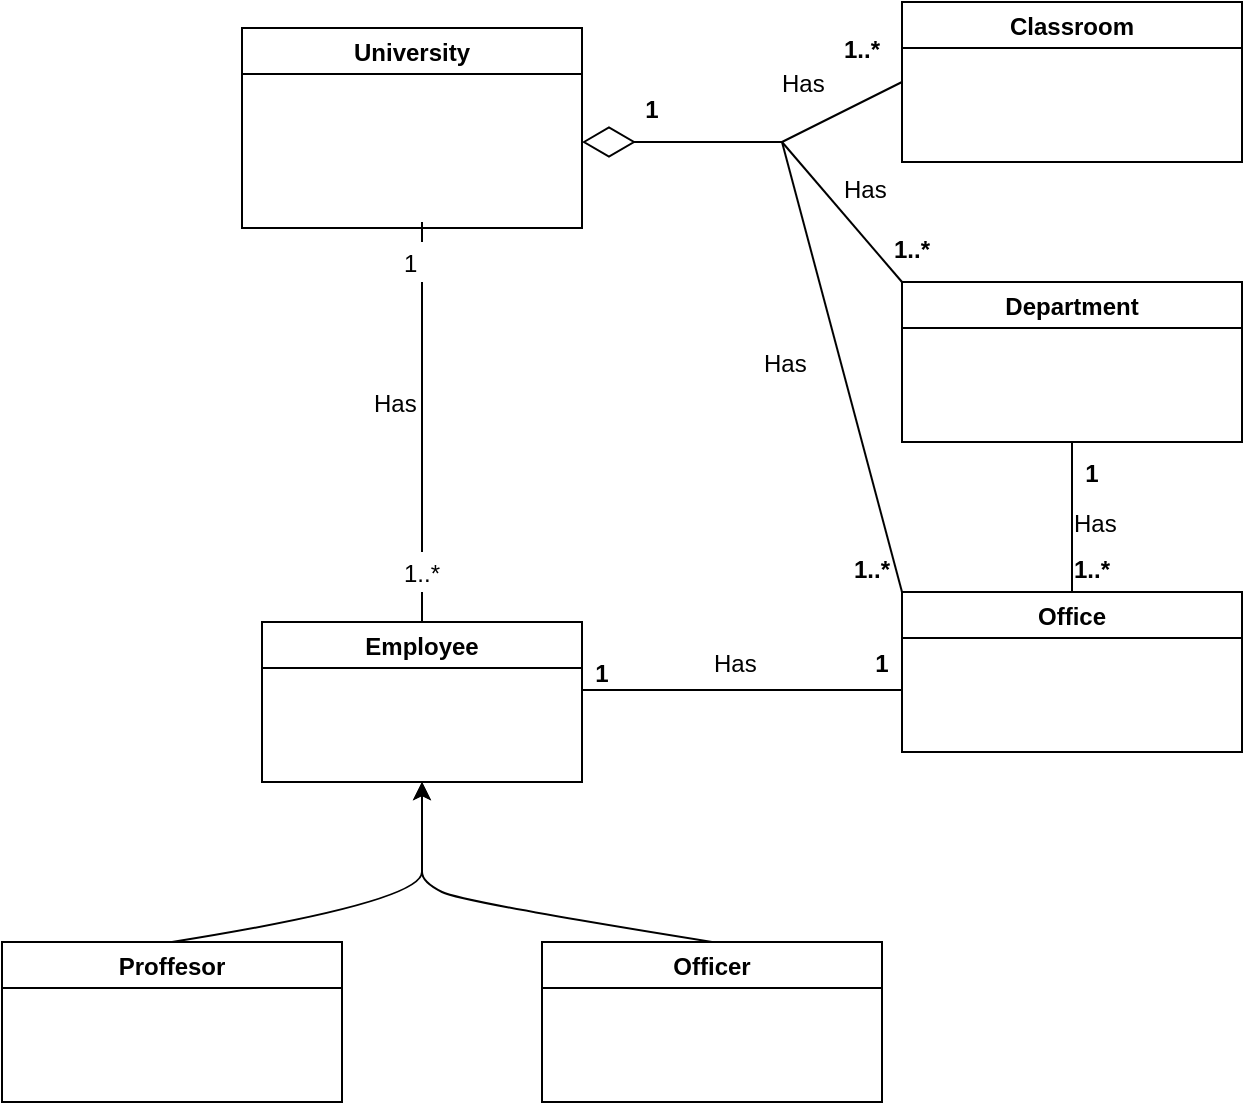 <mxfile version="19.0.0" type="device"><diagram id="C5RBs43oDa-KdzZeNtuy" name="Page-1"><mxGraphModel dx="1662" dy="762" grid="1" gridSize="10" guides="1" tooltips="1" connect="1" arrows="1" fold="1" page="1" pageScale="1" pageWidth="827" pageHeight="1169" math="0" shadow="0"><root><mxCell id="WIyWlLk6GJQsqaUBKTNV-0"/><mxCell id="WIyWlLk6GJQsqaUBKTNV-1" parent="WIyWlLk6GJQsqaUBKTNV-0"/><mxCell id="MnExVqqEwmsY8wvwls2o-1" value="University" style="swimlane;" vertex="1" parent="WIyWlLk6GJQsqaUBKTNV-1"><mxGeometry x="150" y="63" width="170" height="100" as="geometry"/></mxCell><mxCell id="MnExVqqEwmsY8wvwls2o-2" value="Classroom" style="swimlane;" vertex="1" parent="WIyWlLk6GJQsqaUBKTNV-1"><mxGeometry x="480" y="50" width="170" height="80" as="geometry"/></mxCell><mxCell id="MnExVqqEwmsY8wvwls2o-3" value="Department" style="swimlane;" vertex="1" parent="WIyWlLk6GJQsqaUBKTNV-1"><mxGeometry x="480" y="190" width="170" height="80" as="geometry"/></mxCell><mxCell id="MnExVqqEwmsY8wvwls2o-4" value="Office" style="swimlane;" vertex="1" parent="WIyWlLk6GJQsqaUBKTNV-1"><mxGeometry x="480" y="345" width="170" height="80" as="geometry"/></mxCell><mxCell id="MnExVqqEwmsY8wvwls2o-5" value="Employee" style="swimlane;" vertex="1" parent="WIyWlLk6GJQsqaUBKTNV-1"><mxGeometry x="160" y="360" width="160" height="80" as="geometry"/></mxCell><mxCell id="MnExVqqEwmsY8wvwls2o-6" value="Proffesor" style="swimlane;" vertex="1" parent="WIyWlLk6GJQsqaUBKTNV-1"><mxGeometry x="30" y="520" width="170" height="80" as="geometry"/></mxCell><mxCell id="MnExVqqEwmsY8wvwls2o-7" value="Officer" style="swimlane;" vertex="1" parent="WIyWlLk6GJQsqaUBKTNV-1"><mxGeometry x="300" y="520" width="170" height="80" as="geometry"/></mxCell><mxCell id="MnExVqqEwmsY8wvwls2o-8" value="" style="endArrow=none;html=1;rounded=0;exitX=0.5;exitY=0;exitDx=0;exitDy=0;startArrow=none;" edge="1" parent="WIyWlLk6GJQsqaUBKTNV-1" source="MnExVqqEwmsY8wvwls2o-16"><mxGeometry width="50" height="50" relative="1" as="geometry"><mxPoint x="340" y="420" as="sourcePoint"/><mxPoint x="240" y="160" as="targetPoint"/></mxGeometry></mxCell><mxCell id="MnExVqqEwmsY8wvwls2o-22" value="" style="endArrow=none;html=1;rounded=0;exitX=0.5;exitY=0;exitDx=0;exitDy=0;" edge="1" parent="WIyWlLk6GJQsqaUBKTNV-1" source="MnExVqqEwmsY8wvwls2o-5" target="MnExVqqEwmsY8wvwls2o-21"><mxGeometry width="50" height="50" relative="1" as="geometry"><mxPoint x="240" y="360" as="sourcePoint"/><mxPoint x="240" y="190" as="targetPoint"/></mxGeometry></mxCell><mxCell id="MnExVqqEwmsY8wvwls2o-28" value="" style="group" vertex="1" connectable="0" parent="WIyWlLk6GJQsqaUBKTNV-1"><mxGeometry x="210" y="170" width="45" height="175" as="geometry"/></mxCell><mxCell id="MnExVqqEwmsY8wvwls2o-16" value="1" style="text;strokeColor=none;fillColor=none;align=left;verticalAlign=middle;spacingLeft=4;spacingRight=4;overflow=hidden;points=[[0,0.5],[1,0.5]];portConstraint=eastwest;rotatable=0;" vertex="1" parent="MnExVqqEwmsY8wvwls2o-28"><mxGeometry x="15" width="30" height="20" as="geometry"/></mxCell><mxCell id="MnExVqqEwmsY8wvwls2o-17" value="" style="endArrow=none;html=1;rounded=0;exitX=0.5;exitY=0;exitDx=0;exitDy=0;startArrow=none;" edge="1" parent="MnExVqqEwmsY8wvwls2o-28" source="MnExVqqEwmsY8wvwls2o-21" target="MnExVqqEwmsY8wvwls2o-16"><mxGeometry width="50" height="50" relative="1" as="geometry"><mxPoint x="30" y="190" as="sourcePoint"/><mxPoint x="30" y="-10" as="targetPoint"/></mxGeometry></mxCell><mxCell id="MnExVqqEwmsY8wvwls2o-18" value="Has" style="text;strokeColor=none;fillColor=none;align=left;verticalAlign=middle;spacingLeft=4;spacingRight=4;overflow=hidden;points=[[0,0.5],[1,0.5]];portConstraint=eastwest;rotatable=0;" vertex="1" parent="MnExVqqEwmsY8wvwls2o-28"><mxGeometry y="70" width="40" height="20" as="geometry"/></mxCell><mxCell id="MnExVqqEwmsY8wvwls2o-21" value="1..*" style="text;strokeColor=none;fillColor=none;align=left;verticalAlign=middle;spacingLeft=4;spacingRight=4;overflow=hidden;points=[[0,0.5],[1,0.5]];portConstraint=eastwest;rotatable=0;" vertex="1" parent="MnExVqqEwmsY8wvwls2o-28"><mxGeometry x="15" y="155" width="30" height="20" as="geometry"/></mxCell><mxCell id="MnExVqqEwmsY8wvwls2o-37" value="" style="line;strokeWidth=1;fillColor=none;align=left;verticalAlign=middle;spacingTop=-1;spacingLeft=3;spacingRight=3;rotatable=0;labelPosition=right;points=[];portConstraint=eastwest;" vertex="1" parent="WIyWlLk6GJQsqaUBKTNV-1"><mxGeometry x="320" y="390" width="160" height="8" as="geometry"/></mxCell><mxCell id="MnExVqqEwmsY8wvwls2o-38" value="" style="curved=1;endArrow=classic;html=1;rounded=0;exitX=0.5;exitY=0;exitDx=0;exitDy=0;entryX=0.5;entryY=1;entryDx=0;entryDy=0;" edge="1" parent="WIyWlLk6GJQsqaUBKTNV-1" source="MnExVqqEwmsY8wvwls2o-6" target="MnExVqqEwmsY8wvwls2o-5"><mxGeometry width="50" height="50" relative="1" as="geometry"><mxPoint x="340" y="420" as="sourcePoint"/><mxPoint x="390" y="370" as="targetPoint"/><Array as="points"><mxPoint x="240" y="500"/><mxPoint x="240" y="470"/></Array></mxGeometry></mxCell><mxCell id="MnExVqqEwmsY8wvwls2o-39" value="" style="curved=1;endArrow=classic;html=1;rounded=0;exitX=0.5;exitY=0;exitDx=0;exitDy=0;entryX=0.5;entryY=1;entryDx=0;entryDy=0;" edge="1" parent="WIyWlLk6GJQsqaUBKTNV-1" source="MnExVqqEwmsY8wvwls2o-7" target="MnExVqqEwmsY8wvwls2o-5"><mxGeometry width="50" height="50" relative="1" as="geometry"><mxPoint x="125" y="530" as="sourcePoint"/><mxPoint x="250" y="450" as="targetPoint"/><Array as="points"><mxPoint x="260" y="500"/><mxPoint x="240" y="490"/><mxPoint x="240" y="480"/></Array></mxGeometry></mxCell><mxCell id="MnExVqqEwmsY8wvwls2o-40" value="1" style="text;align=center;fontStyle=1;verticalAlign=middle;spacingLeft=3;spacingRight=3;strokeColor=none;rotatable=0;points=[[0,0.5],[1,0.5]];portConstraint=eastwest;" vertex="1" parent="WIyWlLk6GJQsqaUBKTNV-1"><mxGeometry x="290" y="372" width="80" height="26" as="geometry"/></mxCell><mxCell id="MnExVqqEwmsY8wvwls2o-41" value="1" style="text;align=center;fontStyle=1;verticalAlign=middle;spacingLeft=3;spacingRight=3;strokeColor=none;rotatable=0;points=[[0,0.5],[1,0.5]];portConstraint=eastwest;" vertex="1" parent="WIyWlLk6GJQsqaUBKTNV-1"><mxGeometry x="440" y="367" width="60" height="26" as="geometry"/></mxCell><mxCell id="MnExVqqEwmsY8wvwls2o-46" value="1..*" style="text;align=center;fontStyle=1;verticalAlign=middle;spacingLeft=3;spacingRight=3;strokeColor=none;rotatable=0;points=[[0,0.5],[1,0.5]];portConstraint=eastwest;" vertex="1" parent="WIyWlLk6GJQsqaUBKTNV-1"><mxGeometry x="445" y="70" width="30" height="6" as="geometry"/></mxCell><mxCell id="MnExVqqEwmsY8wvwls2o-48" value="1" style="text;align=center;fontStyle=1;verticalAlign=middle;spacingLeft=3;spacingRight=3;strokeColor=none;rotatable=0;points=[[0,0.5],[1,0.5]];portConstraint=eastwest;" vertex="1" parent="WIyWlLk6GJQsqaUBKTNV-1"><mxGeometry x="340" y="100" width="30" height="6" as="geometry"/></mxCell><mxCell id="MnExVqqEwmsY8wvwls2o-49" value="1..*" style="text;align=center;fontStyle=1;verticalAlign=middle;spacingLeft=3;spacingRight=3;strokeColor=none;rotatable=0;points=[[0,0.5],[1,0.5]];portConstraint=eastwest;" vertex="1" parent="WIyWlLk6GJQsqaUBKTNV-1"><mxGeometry x="470" y="170" width="30" height="6" as="geometry"/></mxCell><mxCell id="MnExVqqEwmsY8wvwls2o-50" value="1..*" style="text;align=center;fontStyle=1;verticalAlign=middle;spacingLeft=3;spacingRight=3;strokeColor=none;rotatable=0;points=[[0,0.5],[1,0.5]];portConstraint=eastwest;" vertex="1" parent="WIyWlLk6GJQsqaUBKTNV-1"><mxGeometry x="450" y="330" width="30" height="6" as="geometry"/></mxCell><mxCell id="MnExVqqEwmsY8wvwls2o-56" value="Has" style="text;strokeColor=none;fillColor=none;align=left;verticalAlign=middle;spacingLeft=4;spacingRight=4;overflow=hidden;points=[[0,0.5],[1,0.5]];portConstraint=eastwest;rotatable=0;" vertex="1" parent="WIyWlLk6GJQsqaUBKTNV-1"><mxGeometry x="414" y="80" width="40" height="20" as="geometry"/></mxCell><mxCell id="MnExVqqEwmsY8wvwls2o-57" value="Has" style="text;strokeColor=none;fillColor=none;align=left;verticalAlign=middle;spacingLeft=4;spacingRight=4;overflow=hidden;points=[[0,0.5],[1,0.5]];portConstraint=eastwest;rotatable=0;" vertex="1" parent="WIyWlLk6GJQsqaUBKTNV-1"><mxGeometry x="405" y="220" width="40" height="20" as="geometry"/></mxCell><mxCell id="MnExVqqEwmsY8wvwls2o-59" value="Has" style="text;strokeColor=none;fillColor=none;align=left;verticalAlign=middle;spacingLeft=4;spacingRight=4;overflow=hidden;points=[[0,0.5],[1,0.5]];portConstraint=eastwest;rotatable=0;" vertex="1" parent="WIyWlLk6GJQsqaUBKTNV-1"><mxGeometry x="380" y="370" width="40" height="20" as="geometry"/></mxCell><mxCell id="MnExVqqEwmsY8wvwls2o-60" value="" style="endArrow=diamondThin;endFill=0;endSize=24;html=1;rounded=0;" edge="1" parent="WIyWlLk6GJQsqaUBKTNV-1"><mxGeometry width="160" relative="1" as="geometry"><mxPoint x="420" y="120" as="sourcePoint"/><mxPoint x="320" y="120" as="targetPoint"/></mxGeometry></mxCell><mxCell id="MnExVqqEwmsY8wvwls2o-61" value="" style="endArrow=none;html=1;rounded=0;exitX=0;exitY=0.5;exitDx=0;exitDy=0;" edge="1" parent="WIyWlLk6GJQsqaUBKTNV-1" source="MnExVqqEwmsY8wvwls2o-2"><mxGeometry width="50" height="50" relative="1" as="geometry"><mxPoint x="340" y="420" as="sourcePoint"/><mxPoint x="420" y="120" as="targetPoint"/></mxGeometry></mxCell><mxCell id="MnExVqqEwmsY8wvwls2o-62" value="" style="endArrow=none;html=1;rounded=0;exitX=0;exitY=0;exitDx=0;exitDy=0;" edge="1" parent="WIyWlLk6GJQsqaUBKTNV-1" source="MnExVqqEwmsY8wvwls2o-3"><mxGeometry width="50" height="50" relative="1" as="geometry"><mxPoint x="340" y="420" as="sourcePoint"/><mxPoint x="420" y="120" as="targetPoint"/></mxGeometry></mxCell><mxCell id="MnExVqqEwmsY8wvwls2o-63" value="" style="endArrow=none;html=1;rounded=0;exitX=0;exitY=0;exitDx=0;exitDy=0;" edge="1" parent="WIyWlLk6GJQsqaUBKTNV-1" source="MnExVqqEwmsY8wvwls2o-4"><mxGeometry width="50" height="50" relative="1" as="geometry"><mxPoint x="340" y="420" as="sourcePoint"/><mxPoint x="420" y="120" as="targetPoint"/></mxGeometry></mxCell><mxCell id="MnExVqqEwmsY8wvwls2o-64" value="Has" style="text;strokeColor=none;fillColor=none;align=left;verticalAlign=middle;spacingLeft=4;spacingRight=4;overflow=hidden;points=[[0,0.5],[1,0.5]];portConstraint=eastwest;rotatable=0;" vertex="1" parent="WIyWlLk6GJQsqaUBKTNV-1"><mxGeometry x="445" y="133" width="40" height="20" as="geometry"/></mxCell><mxCell id="MnExVqqEwmsY8wvwls2o-66" value="" style="endArrow=none;html=1;rounded=0;entryX=0.5;entryY=1;entryDx=0;entryDy=0;exitX=0.5;exitY=0;exitDx=0;exitDy=0;" edge="1" parent="WIyWlLk6GJQsqaUBKTNV-1" source="MnExVqqEwmsY8wvwls2o-4" target="MnExVqqEwmsY8wvwls2o-3"><mxGeometry width="50" height="50" relative="1" as="geometry"><mxPoint x="470" y="420" as="sourcePoint"/><mxPoint x="520" y="370" as="targetPoint"/></mxGeometry></mxCell><mxCell id="MnExVqqEwmsY8wvwls2o-67" value="1" style="text;align=center;fontStyle=1;verticalAlign=middle;spacingLeft=3;spacingRight=3;strokeColor=none;rotatable=0;points=[[0,0.5],[1,0.5]];portConstraint=eastwest;" vertex="1" parent="WIyWlLk6GJQsqaUBKTNV-1"><mxGeometry x="560" y="280" width="30" height="10" as="geometry"/></mxCell><mxCell id="MnExVqqEwmsY8wvwls2o-68" value="1..*" style="text;align=center;fontStyle=1;verticalAlign=middle;spacingLeft=3;spacingRight=3;strokeColor=none;rotatable=0;points=[[0,0.5],[1,0.5]];portConstraint=eastwest;" vertex="1" parent="WIyWlLk6GJQsqaUBKTNV-1"><mxGeometry x="560" y="330" width="30" height="6" as="geometry"/></mxCell><mxCell id="MnExVqqEwmsY8wvwls2o-69" value="Has" style="text;strokeColor=none;fillColor=none;align=left;verticalAlign=middle;spacingLeft=4;spacingRight=4;overflow=hidden;points=[[0,0.5],[1,0.5]];portConstraint=eastwest;rotatable=0;" vertex="1" parent="WIyWlLk6GJQsqaUBKTNV-1"><mxGeometry x="560" y="300" width="40" height="20" as="geometry"/></mxCell></root></mxGraphModel></diagram></mxfile>